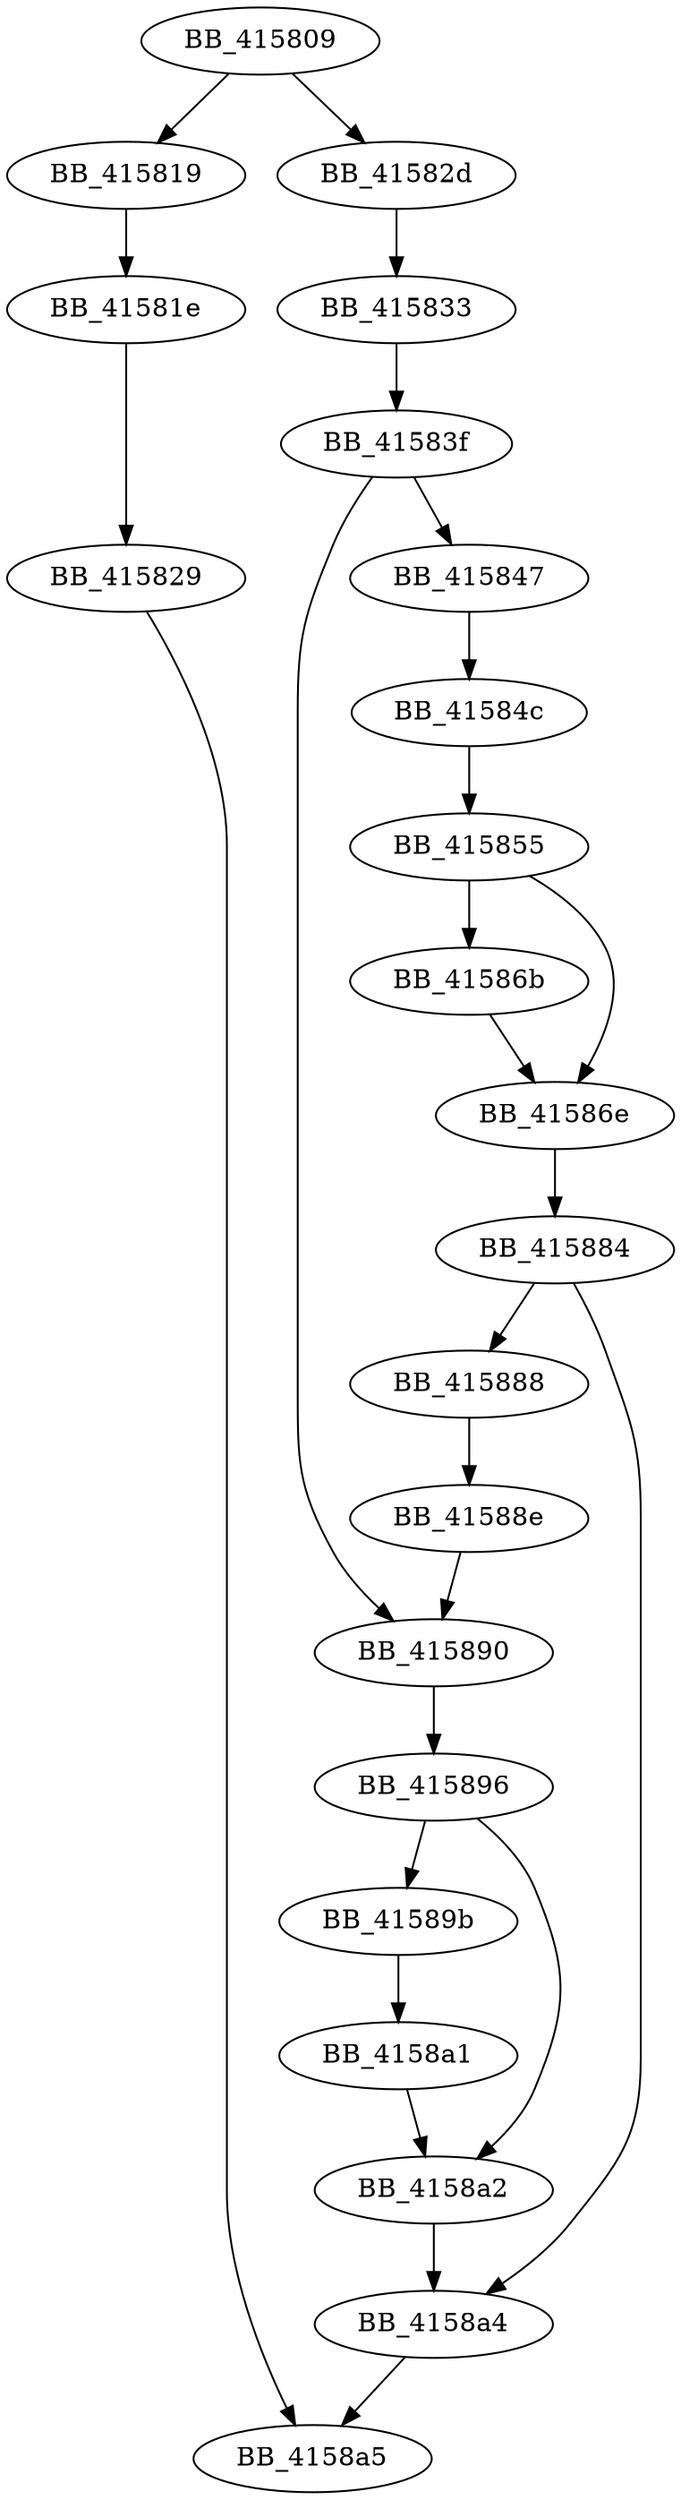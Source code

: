 DiGraph __beginthreadex{
BB_415809->BB_415819
BB_415809->BB_41582d
BB_415819->BB_41581e
BB_41581e->BB_415829
BB_415829->BB_4158a5
BB_41582d->BB_415833
BB_415833->BB_41583f
BB_41583f->BB_415847
BB_41583f->BB_415890
BB_415847->BB_41584c
BB_41584c->BB_415855
BB_415855->BB_41586b
BB_415855->BB_41586e
BB_41586b->BB_41586e
BB_41586e->BB_415884
BB_415884->BB_415888
BB_415884->BB_4158a4
BB_415888->BB_41588e
BB_41588e->BB_415890
BB_415890->BB_415896
BB_415896->BB_41589b
BB_415896->BB_4158a2
BB_41589b->BB_4158a1
BB_4158a1->BB_4158a2
BB_4158a2->BB_4158a4
BB_4158a4->BB_4158a5
}
